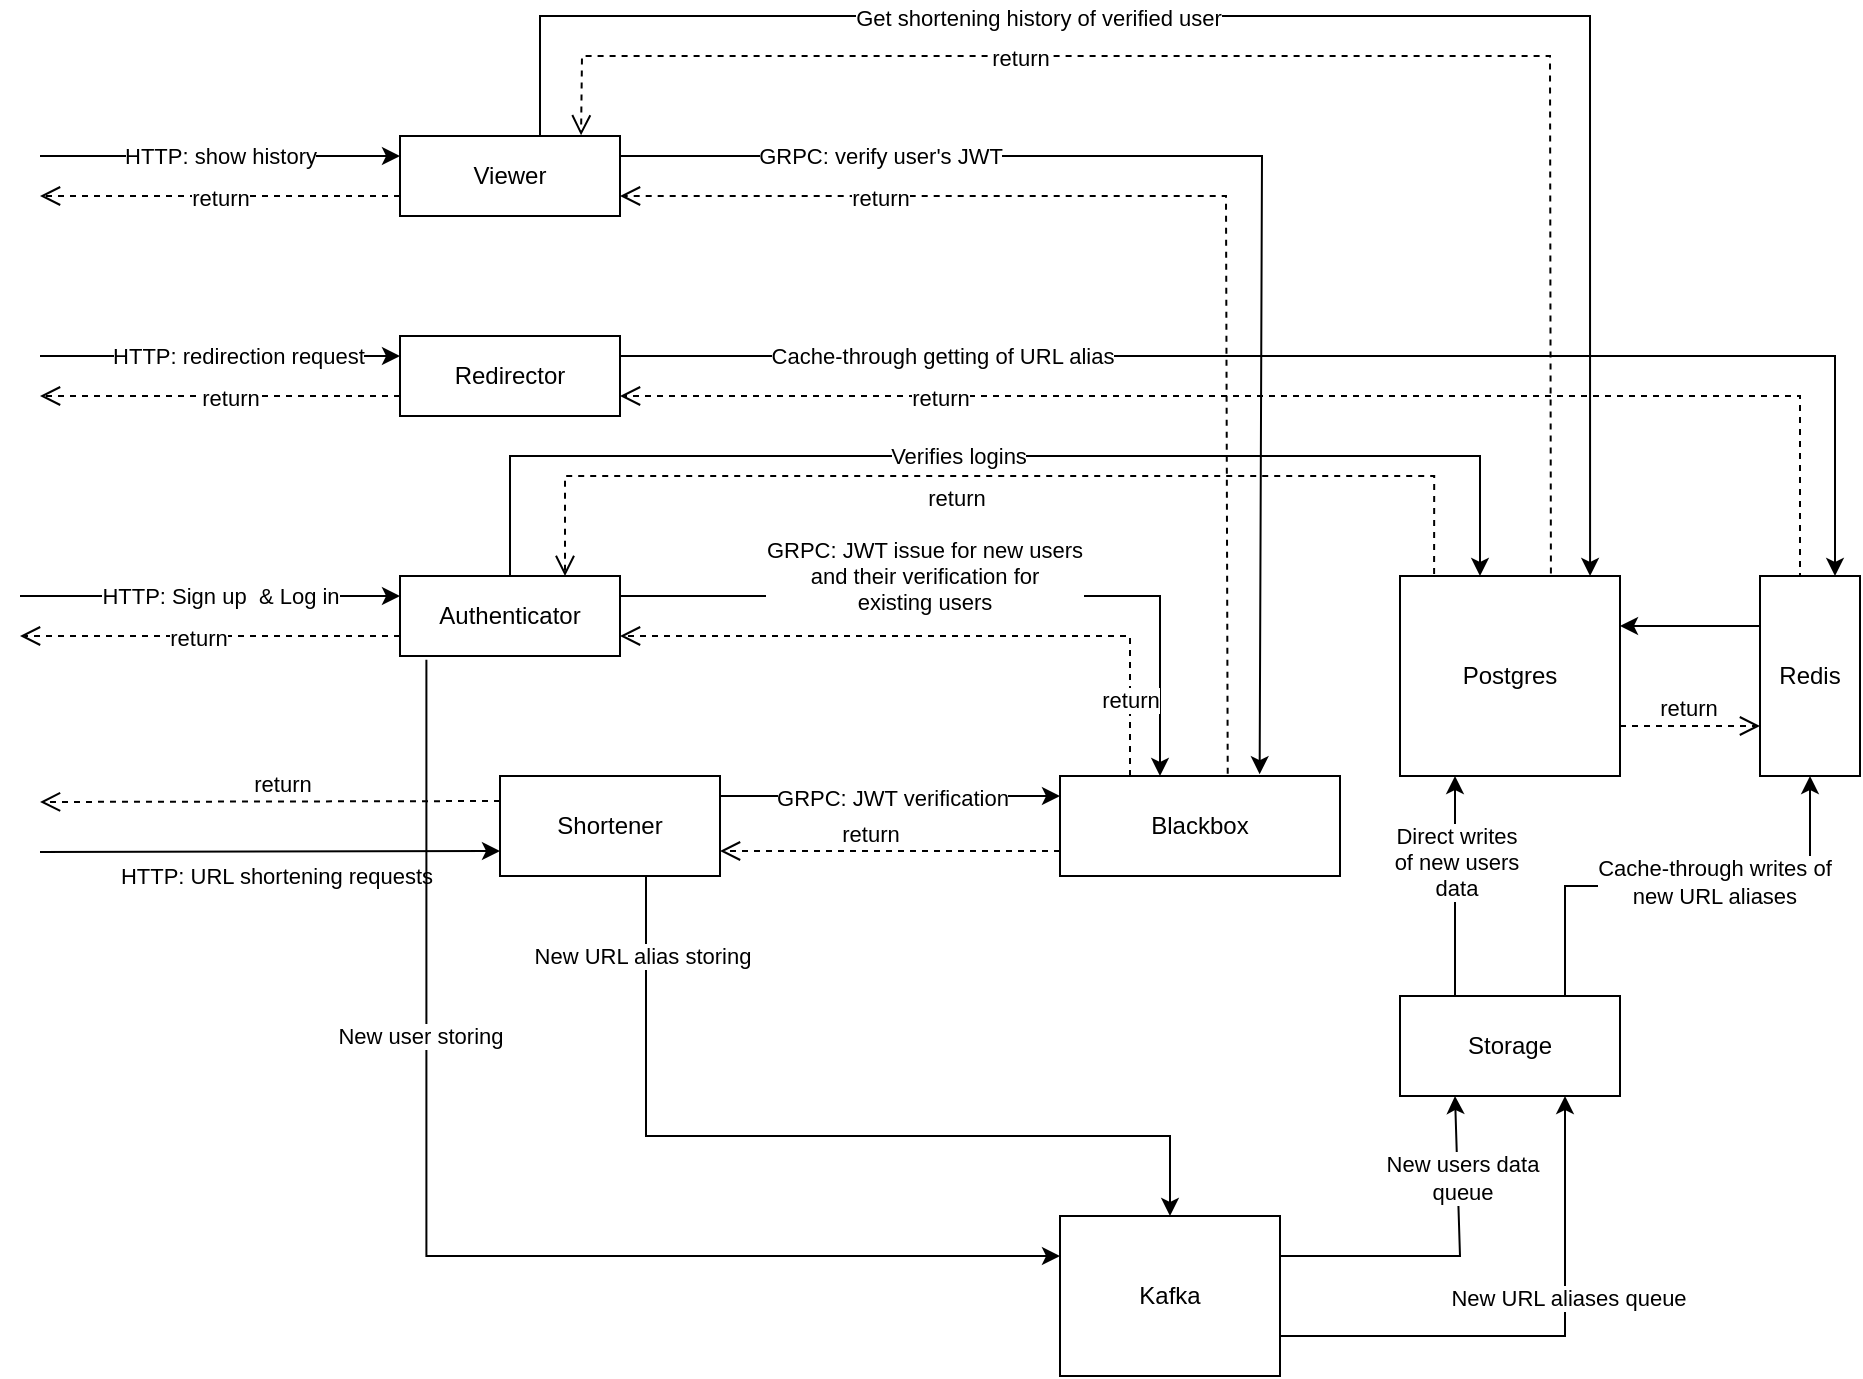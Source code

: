 <mxfile version="24.6.1" type="device">
  <diagram name="Page-1" id="aTPkCqgSMe_-iKj8D55K">
    <mxGraphModel dx="2573" dy="783" grid="1" gridSize="10" guides="1" tooltips="1" connect="1" arrows="1" fold="1" page="1" pageScale="1" pageWidth="850" pageHeight="1100" math="0" shadow="0">
      <root>
        <mxCell id="0" />
        <mxCell id="1" parent="0" />
        <mxCell id="rKPKH3VfnFgr_2RQawHy-26" value="" style="endArrow=classic;html=1;rounded=0;edgeStyle=orthogonalEdgeStyle;entryX=0;entryY=0.75;entryDx=0;entryDy=0;" parent="1" target="rKPKH3VfnFgr_2RQawHy-23" edge="1">
          <mxGeometry width="50" height="50" relative="1" as="geometry">
            <mxPoint x="-110" y="608" as="sourcePoint" />
            <mxPoint x="90" y="770" as="targetPoint" />
            <Array as="points">
              <mxPoint x="-110" y="608" />
              <mxPoint x="100" y="608" />
            </Array>
          </mxGeometry>
        </mxCell>
        <mxCell id="rKPKH3VfnFgr_2RQawHy-32" value="HTTP: URL shortening requests" style="edgeLabel;html=1;align=center;verticalAlign=middle;resizable=0;points=[];" parent="rKPKH3VfnFgr_2RQawHy-26" vertex="1" connectable="0">
          <mxGeometry x="-0.147" y="-3" relative="1" as="geometry">
            <mxPoint x="20" y="9" as="offset" />
          </mxGeometry>
        </mxCell>
        <mxCell id="rKPKH3VfnFgr_2RQawHy-17" value="Authenticator" style="html=1;whiteSpace=wrap;" parent="1" vertex="1">
          <mxGeometry x="70" y="470" width="110" height="40" as="geometry" />
        </mxCell>
        <mxCell id="rKPKH3VfnFgr_2RQawHy-19" value="Blackbox" style="html=1;whiteSpace=wrap;" parent="1" vertex="1">
          <mxGeometry x="400" y="570" width="140" height="50" as="geometry" />
        </mxCell>
        <mxCell id="rKPKH3VfnFgr_2RQawHy-20" value="Postgres" style="html=1;whiteSpace=wrap;" parent="1" vertex="1">
          <mxGeometry x="570" y="470" width="110" height="100" as="geometry" />
        </mxCell>
        <mxCell id="rKPKH3VfnFgr_2RQawHy-21" value="Kafka" style="html=1;whiteSpace=wrap;" parent="1" vertex="1">
          <mxGeometry x="400" y="790" width="110" height="80" as="geometry" />
        </mxCell>
        <mxCell id="rKPKH3VfnFgr_2RQawHy-22" value="Redis" style="html=1;whiteSpace=wrap;" parent="1" vertex="1">
          <mxGeometry x="750" y="470" width="50" height="100" as="geometry" />
        </mxCell>
        <mxCell id="rKPKH3VfnFgr_2RQawHy-23" value="&lt;div&gt;Shortener&lt;br&gt;&lt;/div&gt;" style="html=1;whiteSpace=wrap;" parent="1" vertex="1">
          <mxGeometry x="120" y="570" width="110" height="50" as="geometry" />
        </mxCell>
        <mxCell id="rKPKH3VfnFgr_2RQawHy-24" value="Storage" style="html=1;whiteSpace=wrap;" parent="1" vertex="1">
          <mxGeometry x="570" y="680" width="110" height="50" as="geometry" />
        </mxCell>
        <mxCell id="rKPKH3VfnFgr_2RQawHy-25" value="" style="endArrow=classic;html=1;rounded=0;entryX=0;entryY=0.25;entryDx=0;entryDy=0;edgeStyle=orthogonalEdgeStyle;" parent="1" target="rKPKH3VfnFgr_2RQawHy-17" edge="1">
          <mxGeometry width="50" height="50" relative="1" as="geometry">
            <mxPoint x="-120" y="480" as="sourcePoint" />
            <mxPoint x="590" y="570" as="targetPoint" />
            <Array as="points">
              <mxPoint x="-120" y="480" />
            </Array>
          </mxGeometry>
        </mxCell>
        <mxCell id="rKPKH3VfnFgr_2RQawHy-31" value="HTTP: Sign up&amp;nbsp; &amp;amp; Log in" style="edgeLabel;html=1;align=center;verticalAlign=middle;resizable=0;points=[];" parent="rKPKH3VfnFgr_2RQawHy-25" vertex="1" connectable="0">
          <mxGeometry x="-0.374" y="-2" relative="1" as="geometry">
            <mxPoint x="40" y="-2" as="offset" />
          </mxGeometry>
        </mxCell>
        <mxCell id="rKPKH3VfnFgr_2RQawHy-27" value="" style="endArrow=classic;html=1;rounded=0;edgeStyle=orthogonalEdgeStyle;exitX=1;exitY=0.25;exitDx=0;exitDy=0;" parent="1" source="rKPKH3VfnFgr_2RQawHy-23" edge="1">
          <mxGeometry width="50" height="50" relative="1" as="geometry">
            <mxPoint x="230" y="580" as="sourcePoint" />
            <mxPoint x="400" y="580" as="targetPoint" />
            <Array as="points">
              <mxPoint x="230" y="580" />
            </Array>
          </mxGeometry>
        </mxCell>
        <mxCell id="rKPKH3VfnFgr_2RQawHy-28" value="GRPC: JWT verification" style="edgeLabel;html=1;align=center;verticalAlign=middle;resizable=0;points=[];" parent="rKPKH3VfnFgr_2RQawHy-27" vertex="1" connectable="0">
          <mxGeometry x="0.03" y="-1" relative="1" as="geometry">
            <mxPoint x="-1" as="offset" />
          </mxGeometry>
        </mxCell>
        <mxCell id="rKPKH3VfnFgr_2RQawHy-29" value="" style="endArrow=classic;html=1;rounded=0;exitX=1;exitY=0.25;exitDx=0;exitDy=0;edgeStyle=orthogonalEdgeStyle;" parent="1" source="rKPKH3VfnFgr_2RQawHy-17" target="rKPKH3VfnFgr_2RQawHy-19" edge="1">
          <mxGeometry width="50" height="50" relative="1" as="geometry">
            <mxPoint x="425" y="430" as="sourcePoint" />
            <mxPoint x="483" y="570" as="targetPoint" />
            <Array as="points">
              <mxPoint x="450" y="480" />
            </Array>
          </mxGeometry>
        </mxCell>
        <mxCell id="rKPKH3VfnFgr_2RQawHy-30" value="&lt;div&gt;GRPC: JWT issue for new users&lt;/div&gt;&lt;div&gt;and their verification for&lt;/div&gt;&lt;div&gt;existing users&lt;br&gt;&lt;/div&gt;" style="edgeLabel;html=1;align=center;verticalAlign=middle;resizable=0;points=[];" parent="rKPKH3VfnFgr_2RQawHy-29" vertex="1" connectable="0">
          <mxGeometry x="0.141" y="-1" relative="1" as="geometry">
            <mxPoint x="-54" y="-11" as="offset" />
          </mxGeometry>
        </mxCell>
        <mxCell id="rKPKH3VfnFgr_2RQawHy-35" value="" style="endArrow=classic;html=1;rounded=0;exitX=0.75;exitY=1;exitDx=0;exitDy=0;entryX=0.5;entryY=0;entryDx=0;entryDy=0;edgeStyle=orthogonalEdgeStyle;" parent="1" source="rKPKH3VfnFgr_2RQawHy-23" target="rKPKH3VfnFgr_2RQawHy-21" edge="1">
          <mxGeometry width="50" height="50" relative="1" as="geometry">
            <mxPoint x="280" y="780" as="sourcePoint" />
            <mxPoint x="645" y="770" as="targetPoint" />
            <Array as="points">
              <mxPoint x="193" y="750" />
              <mxPoint x="455" y="750" />
            </Array>
          </mxGeometry>
        </mxCell>
        <mxCell id="rKPKH3VfnFgr_2RQawHy-36" value="New URL alias storing" style="edgeLabel;html=1;align=center;verticalAlign=middle;resizable=0;points=[];" parent="rKPKH3VfnFgr_2RQawHy-35" vertex="1" connectable="0">
          <mxGeometry x="-0.07" y="-1" relative="1" as="geometry">
            <mxPoint x="-68" y="-91" as="offset" />
          </mxGeometry>
        </mxCell>
        <mxCell id="rKPKH3VfnFgr_2RQawHy-37" value="" style="endArrow=classic;html=1;rounded=0;exitX=1;exitY=0.75;exitDx=0;exitDy=0;entryX=0.75;entryY=1;entryDx=0;entryDy=0;edgeStyle=orthogonalEdgeStyle;" parent="1" source="rKPKH3VfnFgr_2RQawHy-21" target="rKPKH3VfnFgr_2RQawHy-24" edge="1">
          <mxGeometry width="50" height="50" relative="1" as="geometry">
            <mxPoint x="720" y="750" as="sourcePoint" />
            <mxPoint x="770" y="700" as="targetPoint" />
          </mxGeometry>
        </mxCell>
        <mxCell id="rKPKH3VfnFgr_2RQawHy-39" value="New URL aliases queue" style="edgeLabel;html=1;align=center;verticalAlign=middle;resizable=0;points=[];" parent="rKPKH3VfnFgr_2RQawHy-37" vertex="1" connectable="0">
          <mxGeometry x="0.405" y="-1" relative="1" as="geometry">
            <mxPoint y="23" as="offset" />
          </mxGeometry>
        </mxCell>
        <mxCell id="rKPKH3VfnFgr_2RQawHy-38" value="Redirector" style="rounded=0;whiteSpace=wrap;html=1;" parent="1" vertex="1">
          <mxGeometry x="70" y="350" width="110" height="40" as="geometry" />
        </mxCell>
        <mxCell id="rKPKH3VfnFgr_2RQawHy-40" value="" style="endArrow=classic;html=1;rounded=0;exitX=0.75;exitY=0;exitDx=0;exitDy=0;entryX=0.5;entryY=1;entryDx=0;entryDy=0;edgeStyle=orthogonalEdgeStyle;" parent="1" source="rKPKH3VfnFgr_2RQawHy-24" target="rKPKH3VfnFgr_2RQawHy-22" edge="1">
          <mxGeometry width="50" height="50" relative="1" as="geometry">
            <mxPoint x="730" y="740" as="sourcePoint" />
            <mxPoint x="780" y="690" as="targetPoint" />
          </mxGeometry>
        </mxCell>
        <mxCell id="rKPKH3VfnFgr_2RQawHy-42" value="&lt;div&gt;Cache-through writes of&lt;/div&gt;&lt;div&gt;new URL aliases&lt;/div&gt;" style="edgeLabel;html=1;align=center;verticalAlign=middle;resizable=0;points=[];" parent="rKPKH3VfnFgr_2RQawHy-40" vertex="1" connectable="0">
          <mxGeometry x="-0.265" y="-2" relative="1" as="geometry">
            <mxPoint x="44" y="-4" as="offset" />
          </mxGeometry>
        </mxCell>
        <mxCell id="rKPKH3VfnFgr_2RQawHy-41" value="" style="endArrow=classic;html=1;rounded=0;exitX=0;exitY=0.25;exitDx=0;exitDy=0;entryX=1;entryY=0.25;entryDx=0;entryDy=0;" parent="1" source="rKPKH3VfnFgr_2RQawHy-22" target="rKPKH3VfnFgr_2RQawHy-20" edge="1">
          <mxGeometry width="50" height="50" relative="1" as="geometry">
            <mxPoint x="630" y="590" as="sourcePoint" />
            <mxPoint x="680" y="540" as="targetPoint" />
          </mxGeometry>
        </mxCell>
        <mxCell id="rKPKH3VfnFgr_2RQawHy-43" value="" style="endArrow=classic;html=1;rounded=0;exitX=1;exitY=0.25;exitDx=0;exitDy=0;entryX=0.75;entryY=0;entryDx=0;entryDy=0;edgeStyle=orthogonalEdgeStyle;" parent="1" source="rKPKH3VfnFgr_2RQawHy-38" target="rKPKH3VfnFgr_2RQawHy-22" edge="1">
          <mxGeometry width="50" height="50" relative="1" as="geometry">
            <mxPoint x="600" y="560" as="sourcePoint" />
            <mxPoint x="650" y="510" as="targetPoint" />
            <Array as="points">
              <mxPoint x="788" y="360" />
            </Array>
          </mxGeometry>
        </mxCell>
        <mxCell id="rKPKH3VfnFgr_2RQawHy-44" value="Cache-through getting of URL alias" style="edgeLabel;html=1;align=center;verticalAlign=middle;resizable=0;points=[];" parent="rKPKH3VfnFgr_2RQawHy-43" vertex="1" connectable="0">
          <mxGeometry x="-0.341" y="-3" relative="1" as="geometry">
            <mxPoint x="-76" y="-3" as="offset" />
          </mxGeometry>
        </mxCell>
        <mxCell id="rKPKH3VfnFgr_2RQawHy-45" value="" style="endArrow=classic;html=1;rounded=0;edgeStyle=orthogonalEdgeStyle;exitX=0.5;exitY=0;exitDx=0;exitDy=0;" parent="1" source="rKPKH3VfnFgr_2RQawHy-17" edge="1">
          <mxGeometry width="50" height="50" relative="1" as="geometry">
            <mxPoint x="100" y="470" as="sourcePoint" />
            <mxPoint x="610" y="470" as="targetPoint" />
            <Array as="points">
              <mxPoint x="125" y="410" />
              <mxPoint x="610" y="410" />
              <mxPoint x="610" y="470" />
            </Array>
          </mxGeometry>
        </mxCell>
        <mxCell id="rKPKH3VfnFgr_2RQawHy-46" value="Verifies logins" style="edgeLabel;html=1;align=center;verticalAlign=middle;resizable=0;points=[];" parent="rKPKH3VfnFgr_2RQawHy-45" vertex="1" connectable="0">
          <mxGeometry x="-0.05" y="-4" relative="1" as="geometry">
            <mxPoint x="-4" y="-4" as="offset" />
          </mxGeometry>
        </mxCell>
        <mxCell id="rKPKH3VfnFgr_2RQawHy-47" value="" style="endArrow=classic;html=1;rounded=0;entryX=0;entryY=0.25;entryDx=0;entryDy=0;" parent="1" target="rKPKH3VfnFgr_2RQawHy-38" edge="1">
          <mxGeometry width="50" height="50" relative="1" as="geometry">
            <mxPoint x="-110" y="360" as="sourcePoint" />
            <mxPoint x="80" y="360" as="targetPoint" />
          </mxGeometry>
        </mxCell>
        <mxCell id="rKPKH3VfnFgr_2RQawHy-48" value="HTTP: redirection request" style="edgeLabel;html=1;align=center;verticalAlign=middle;resizable=0;points=[];" parent="rKPKH3VfnFgr_2RQawHy-47" vertex="1" connectable="0">
          <mxGeometry x="-0.24" y="1" relative="1" as="geometry">
            <mxPoint x="30" y="1" as="offset" />
          </mxGeometry>
        </mxCell>
        <mxCell id="rKPKH3VfnFgr_2RQawHy-60" value="return" style="html=1;verticalAlign=bottom;endArrow=open;dashed=1;endSize=8;rounded=0;exitX=0;exitY=0.75;exitDx=0;exitDy=0;edgeStyle=elbowEdgeStyle;entryX=1;entryY=0.75;entryDx=0;entryDy=0;" parent="1" source="rKPKH3VfnFgr_2RQawHy-19" target="rKPKH3VfnFgr_2RQawHy-23" edge="1">
          <mxGeometry x="0.123" relative="1" as="geometry">
            <mxPoint x="520" y="700" as="sourcePoint" />
            <mxPoint x="360" y="720" as="targetPoint" />
            <Array as="points">
              <mxPoint x="310" y="620" />
              <mxPoint x="460" y="670" />
              <mxPoint x="390" y="650" />
            </Array>
            <mxPoint as="offset" />
          </mxGeometry>
        </mxCell>
        <mxCell id="rKPKH3VfnFgr_2RQawHy-62" value="return" style="html=1;verticalAlign=bottom;endArrow=open;dashed=1;endSize=8;rounded=0;edgeStyle=elbowEdgeStyle;elbow=vertical;exitX=0;exitY=0.25;exitDx=0;exitDy=0;" parent="1" source="rKPKH3VfnFgr_2RQawHy-23" edge="1">
          <mxGeometry x="-0.045" relative="1" as="geometry">
            <mxPoint x="430" y="630" as="sourcePoint" />
            <mxPoint x="-110" y="583" as="targetPoint" />
            <mxPoint as="offset" />
          </mxGeometry>
        </mxCell>
        <mxCell id="rKPKH3VfnFgr_2RQawHy-64" value="return" style="html=1;verticalAlign=bottom;endArrow=open;dashed=1;endSize=8;rounded=0;exitX=1;exitY=0.75;exitDx=0;exitDy=0;entryX=0;entryY=0.75;entryDx=0;entryDy=0;edgeStyle=orthogonalEdgeStyle;" parent="1" source="rKPKH3VfnFgr_2RQawHy-20" target="rKPKH3VfnFgr_2RQawHy-22" edge="1">
          <mxGeometry x="-0.029" relative="1" as="geometry">
            <mxPoint x="520" y="590" as="sourcePoint" />
            <mxPoint x="600" y="590" as="targetPoint" />
            <mxPoint as="offset" />
          </mxGeometry>
        </mxCell>
        <mxCell id="rKPKH3VfnFgr_2RQawHy-65" value="return" style="html=1;verticalAlign=bottom;endArrow=open;dashed=1;endSize=8;rounded=0;exitX=0.25;exitY=0;exitDx=0;exitDy=0;entryX=1;entryY=0.75;entryDx=0;entryDy=0;edgeStyle=orthogonalEdgeStyle;" parent="1" source="rKPKH3VfnFgr_2RQawHy-22" target="rKPKH3VfnFgr_2RQawHy-38" edge="1">
          <mxGeometry x="0.534" y="10" relative="1" as="geometry">
            <mxPoint x="670" y="490" as="sourcePoint" />
            <mxPoint x="590" y="490" as="targetPoint" />
            <Array as="points">
              <mxPoint x="770" y="470" />
              <mxPoint x="770" y="380" />
            </Array>
            <mxPoint as="offset" />
          </mxGeometry>
        </mxCell>
        <mxCell id="rKPKH3VfnFgr_2RQawHy-67" value="return" style="html=1;verticalAlign=bottom;endArrow=open;dashed=1;endSize=8;rounded=0;exitX=0.25;exitY=0;exitDx=0;exitDy=0;entryX=1;entryY=0.75;entryDx=0;entryDy=0;edgeStyle=orthogonalEdgeStyle;" parent="1" source="rKPKH3VfnFgr_2RQawHy-19" target="rKPKH3VfnFgr_2RQawHy-17" edge="1">
          <mxGeometry x="-0.811" relative="1" as="geometry">
            <mxPoint x="560" y="510" as="sourcePoint" />
            <mxPoint x="480" y="510" as="targetPoint" />
            <mxPoint y="1" as="offset" />
          </mxGeometry>
        </mxCell>
        <mxCell id="rKPKH3VfnFgr_2RQawHy-69" value="return" style="html=1;verticalAlign=bottom;endArrow=open;dashed=1;endSize=8;rounded=0;exitX=0;exitY=0.75;exitDx=0;exitDy=0;edgeStyle=orthogonalEdgeStyle;" parent="1" source="rKPKH3VfnFgr_2RQawHy-17" edge="1">
          <mxGeometry x="0.064" y="10" relative="1" as="geometry">
            <mxPoint x="350" y="560" as="sourcePoint" />
            <mxPoint x="-120" y="500" as="targetPoint" />
            <Array as="points">
              <mxPoint x="-120" y="500" />
            </Array>
            <mxPoint as="offset" />
          </mxGeometry>
        </mxCell>
        <mxCell id="rKPKH3VfnFgr_2RQawHy-70" value="return" style="html=1;verticalAlign=bottom;endArrow=open;dashed=1;endSize=8;curved=0;rounded=0;exitX=0;exitY=0.75;exitDx=0;exitDy=0;" parent="1" source="rKPKH3VfnFgr_2RQawHy-38" edge="1">
          <mxGeometry x="-0.048" y="10" relative="1" as="geometry">
            <mxPoint x="270" y="440" as="sourcePoint" />
            <mxPoint x="-110" y="380" as="targetPoint" />
            <mxPoint as="offset" />
          </mxGeometry>
        </mxCell>
        <mxCell id="rKPKH3VfnFgr_2RQawHy-72" value="return" style="html=1;verticalAlign=bottom;endArrow=open;dashed=1;endSize=8;rounded=0;exitX=0.155;exitY=-0.01;exitDx=0;exitDy=0;edgeStyle=orthogonalEdgeStyle;entryX=0.75;entryY=0;entryDx=0;entryDy=0;exitPerimeter=0;" parent="1" source="rKPKH3VfnFgr_2RQawHy-20" target="rKPKH3VfnFgr_2RQawHy-17" edge="1">
          <mxGeometry x="0.08" y="20" relative="1" as="geometry">
            <mxPoint x="590" y="430" as="sourcePoint" />
            <mxPoint x="510" y="430" as="targetPoint" />
            <Array as="points">
              <mxPoint x="587" y="420" />
              <mxPoint x="153" y="420" />
            </Array>
            <mxPoint as="offset" />
          </mxGeometry>
        </mxCell>
        <mxCell id="tcvse5g-unNfMCbh0UOu-1" value="" style="endArrow=classic;html=1;rounded=0;exitX=0.12;exitY=1.047;exitDx=0;exitDy=0;entryX=0;entryY=0.25;entryDx=0;entryDy=0;edgeStyle=elbowEdgeStyle;elbow=vertical;exitPerimeter=0;" edge="1" parent="1" source="rKPKH3VfnFgr_2RQawHy-17" target="rKPKH3VfnFgr_2RQawHy-21">
          <mxGeometry width="50" height="50" relative="1" as="geometry">
            <mxPoint x="510" y="600" as="sourcePoint" />
            <mxPoint x="560" y="550" as="targetPoint" />
            <Array as="points">
              <mxPoint x="80" y="810" />
            </Array>
          </mxGeometry>
        </mxCell>
        <mxCell id="tcvse5g-unNfMCbh0UOu-3" value="New user storing" style="edgeLabel;html=1;align=center;verticalAlign=middle;resizable=0;points=[];" vertex="1" connectable="0" parent="tcvse5g-unNfMCbh0UOu-1">
          <mxGeometry x="-0.221" y="1" relative="1" as="geometry">
            <mxPoint x="-4" y="-52" as="offset" />
          </mxGeometry>
        </mxCell>
        <mxCell id="tcvse5g-unNfMCbh0UOu-4" value="" style="endArrow=classic;html=1;rounded=0;exitX=0.25;exitY=0;exitDx=0;exitDy=0;entryX=0.25;entryY=1;entryDx=0;entryDy=0;edgeStyle=elbowEdgeStyle;elbow=vertical;" edge="1" parent="1" source="rKPKH3VfnFgr_2RQawHy-24" target="rKPKH3VfnFgr_2RQawHy-20">
          <mxGeometry width="50" height="50" relative="1" as="geometry">
            <mxPoint x="600" y="680" as="sourcePoint" />
            <mxPoint x="650" y="630" as="targetPoint" />
          </mxGeometry>
        </mxCell>
        <mxCell id="tcvse5g-unNfMCbh0UOu-5" value="&lt;div&gt;Direct writes&lt;/div&gt;&lt;div&gt;of new users&lt;/div&gt;&lt;div&gt;data&lt;br&gt;&lt;/div&gt;" style="edgeLabel;html=1;align=center;verticalAlign=middle;resizable=0;points=[];" vertex="1" connectable="0" parent="tcvse5g-unNfMCbh0UOu-4">
          <mxGeometry x="0.23" relative="1" as="geometry">
            <mxPoint as="offset" />
          </mxGeometry>
        </mxCell>
        <mxCell id="tcvse5g-unNfMCbh0UOu-6" value="" style="endArrow=classic;html=1;rounded=0;exitX=1;exitY=0.25;exitDx=0;exitDy=0;entryX=0.25;entryY=1;entryDx=0;entryDy=0;elbow=vertical;" edge="1" parent="1" source="rKPKH3VfnFgr_2RQawHy-21" target="rKPKH3VfnFgr_2RQawHy-24">
          <mxGeometry width="50" height="50" relative="1" as="geometry">
            <mxPoint x="570" y="690" as="sourcePoint" />
            <mxPoint x="620" y="640" as="targetPoint" />
            <Array as="points">
              <mxPoint x="600" y="810" />
            </Array>
          </mxGeometry>
        </mxCell>
        <mxCell id="tcvse5g-unNfMCbh0UOu-7" value="&lt;div&gt;New users data&lt;/div&gt;&lt;div&gt;queue&lt;br&gt;&lt;/div&gt;" style="edgeLabel;html=1;align=center;verticalAlign=middle;resizable=0;points=[];" vertex="1" connectable="0" parent="tcvse5g-unNfMCbh0UOu-6">
          <mxGeometry x="0.52" y="-2" relative="1" as="geometry">
            <mxPoint as="offset" />
          </mxGeometry>
        </mxCell>
        <mxCell id="tcvse5g-unNfMCbh0UOu-10" value="&lt;div&gt;Viewer&lt;/div&gt;" style="rounded=0;whiteSpace=wrap;html=1;" vertex="1" parent="1">
          <mxGeometry x="70" y="250" width="110" height="40" as="geometry" />
        </mxCell>
        <mxCell id="tcvse5g-unNfMCbh0UOu-11" value="" style="endArrow=classic;html=1;rounded=0;entryX=0;entryY=0.25;entryDx=0;entryDy=0;" edge="1" parent="1" target="tcvse5g-unNfMCbh0UOu-10">
          <mxGeometry width="50" height="50" relative="1" as="geometry">
            <mxPoint x="-110" y="260" as="sourcePoint" />
            <mxPoint x="530" y="330" as="targetPoint" />
          </mxGeometry>
        </mxCell>
        <mxCell id="tcvse5g-unNfMCbh0UOu-13" value="HTTP: show history" style="edgeLabel;html=1;align=center;verticalAlign=middle;resizable=0;points=[];" vertex="1" connectable="0" parent="tcvse5g-unNfMCbh0UOu-11">
          <mxGeometry x="-0.189" y="2" relative="1" as="geometry">
            <mxPoint x="17" y="2" as="offset" />
          </mxGeometry>
        </mxCell>
        <mxCell id="tcvse5g-unNfMCbh0UOu-12" value="return" style="html=1;verticalAlign=bottom;endArrow=open;dashed=1;endSize=8;curved=0;rounded=0;exitX=0;exitY=0.75;exitDx=0;exitDy=0;" edge="1" parent="1" source="tcvse5g-unNfMCbh0UOu-10">
          <mxGeometry y="10" relative="1" as="geometry">
            <mxPoint x="200" y="330" as="sourcePoint" />
            <mxPoint x="-110" y="280" as="targetPoint" />
            <mxPoint as="offset" />
          </mxGeometry>
        </mxCell>
        <mxCell id="tcvse5g-unNfMCbh0UOu-14" value="" style="endArrow=classic;html=1;rounded=0;exitX=1;exitY=0.25;exitDx=0;exitDy=0;entryX=0.713;entryY=-0.018;entryDx=0;entryDy=0;entryPerimeter=0;" edge="1" parent="1" source="tcvse5g-unNfMCbh0UOu-10" target="rKPKH3VfnFgr_2RQawHy-19">
          <mxGeometry width="50" height="50" relative="1" as="geometry">
            <mxPoint x="580" y="480" as="sourcePoint" />
            <mxPoint x="470" y="250" as="targetPoint" />
            <Array as="points">
              <mxPoint x="501" y="260" />
            </Array>
          </mxGeometry>
        </mxCell>
        <mxCell id="tcvse5g-unNfMCbh0UOu-16" value="GRPC: verify user&#39;s JWT" style="edgeLabel;html=1;align=center;verticalAlign=middle;resizable=0;points=[];" vertex="1" connectable="0" parent="tcvse5g-unNfMCbh0UOu-14">
          <mxGeometry x="-0.676" y="2" relative="1" as="geometry">
            <mxPoint x="28" y="2" as="offset" />
          </mxGeometry>
        </mxCell>
        <mxCell id="tcvse5g-unNfMCbh0UOu-15" value="return" style="html=1;verticalAlign=bottom;endArrow=open;dashed=1;endSize=8;curved=0;rounded=0;exitX=0.599;exitY=-0.023;exitDx=0;exitDy=0;entryX=1;entryY=0.75;entryDx=0;entryDy=0;exitPerimeter=0;" edge="1" parent="1" source="rKPKH3VfnFgr_2RQawHy-19" target="tcvse5g-unNfMCbh0UOu-10">
          <mxGeometry x="0.561" y="10" relative="1" as="geometry">
            <mxPoint x="580" y="460" as="sourcePoint" />
            <mxPoint x="500" y="460" as="targetPoint" />
            <Array as="points">
              <mxPoint x="483" y="280" />
            </Array>
            <mxPoint as="offset" />
          </mxGeometry>
        </mxCell>
        <mxCell id="tcvse5g-unNfMCbh0UOu-17" value="" style="endArrow=classic;html=1;rounded=0;entryX=0.864;entryY=0;entryDx=0;entryDy=0;entryPerimeter=0;" edge="1" parent="1" target="rKPKH3VfnFgr_2RQawHy-20">
          <mxGeometry width="50" height="50" relative="1" as="geometry">
            <mxPoint x="140" y="250" as="sourcePoint" />
            <mxPoint x="440" y="310" as="targetPoint" />
            <Array as="points">
              <mxPoint x="140" y="190" />
              <mxPoint x="665" y="190" />
            </Array>
          </mxGeometry>
        </mxCell>
        <mxCell id="tcvse5g-unNfMCbh0UOu-19" value="Get shortening history of verified user" style="edgeLabel;html=1;align=center;verticalAlign=middle;resizable=0;points=[];" vertex="1" connectable="0" parent="tcvse5g-unNfMCbh0UOu-17">
          <mxGeometry x="-0.285" y="-1" relative="1" as="geometry">
            <mxPoint as="offset" />
          </mxGeometry>
        </mxCell>
        <mxCell id="tcvse5g-unNfMCbh0UOu-18" value="return" style="html=1;verticalAlign=bottom;endArrow=open;dashed=1;endSize=8;curved=0;rounded=0;exitX=0.686;exitY=-0.012;exitDx=0;exitDy=0;exitPerimeter=0;entryX=0.823;entryY=-0.008;entryDx=0;entryDy=0;entryPerimeter=0;" edge="1" parent="1" source="rKPKH3VfnFgr_2RQawHy-20" target="tcvse5g-unNfMCbh0UOu-10">
          <mxGeometry x="0.339" y="10" relative="1" as="geometry">
            <mxPoint x="530" y="360" as="sourcePoint" />
            <mxPoint x="450" y="360" as="targetPoint" />
            <Array as="points">
              <mxPoint x="645" y="210" />
              <mxPoint x="161" y="210" />
            </Array>
            <mxPoint as="offset" />
          </mxGeometry>
        </mxCell>
      </root>
    </mxGraphModel>
  </diagram>
</mxfile>
